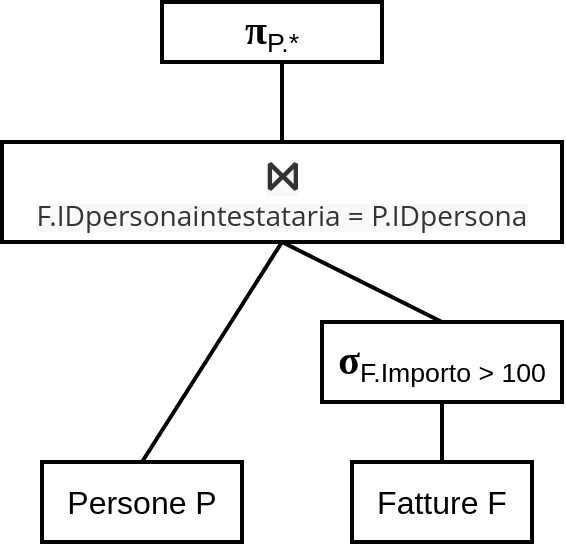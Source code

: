 <mxfile version="14.5.0" type="google"><diagram id="D7mRP8fYymLrDs7OzYez" name="Page-1"><mxGraphModel dx="390" dy="471" grid="1" gridSize="10" guides="1" tooltips="1" connect="1" arrows="1" fold="1" page="1" pageScale="1" pageWidth="583" pageHeight="827" math="0" shadow="0"><root><mxCell id="0"/><mxCell id="1" parent="0"/><mxCell id="B4bVxPWnJBj3drUQQfhz-1" value="&lt;font&gt;&lt;font face=&quot;Times New Roman&quot; style=&quot;font-size: 20px&quot;&gt;&lt;b&gt;π&lt;/b&gt;&lt;/font&gt;&lt;span style=&quot;font-size: 16px&quot;&gt;&lt;sub&gt;P.*&lt;/sub&gt;&lt;/span&gt;&lt;/font&gt;" style="text;html=1;fillColor=none;align=center;verticalAlign=middle;whiteSpace=wrap;rounded=0;strokeColor=#000000;strokeWidth=2;" vertex="1" parent="1"><mxGeometry x="240" y="50" width="110" height="30" as="geometry"/></mxCell><mxCell id="B4bVxPWnJBj3drUQQfhz-2" value="" style="endArrow=none;html=1;strokeWidth=2;exitX=0.5;exitY=0;exitDx=0;exitDy=0;" edge="1" parent="1" source="B4bVxPWnJBj3drUQQfhz-5"><mxGeometry width="50" height="50" relative="1" as="geometry"><mxPoint x="300" y="110" as="sourcePoint"/><mxPoint x="300" y="80" as="targetPoint"/></mxGeometry></mxCell><mxCell id="B4bVxPWnJBj3drUQQfhz-3" value="&lt;font style=&quot;font-size: 16px&quot;&gt;Persone P&lt;/font&gt;" style="text;html=1;fillColor=none;align=center;verticalAlign=middle;whiteSpace=wrap;rounded=0;strokeColor=#000000;strokeWidth=2;" vertex="1" parent="1"><mxGeometry x="180" y="280" width="100" height="40" as="geometry"/></mxCell><mxCell id="B4bVxPWnJBj3drUQQfhz-4" value="&lt;font style=&quot;font-size: 16px&quot;&gt;Fatture F&lt;/font&gt;" style="text;html=1;fillColor=none;align=center;verticalAlign=middle;whiteSpace=wrap;rounded=0;strokeColor=#000000;strokeWidth=2;" vertex="1" parent="1"><mxGeometry x="335" y="280" width="90" height="40" as="geometry"/></mxCell><mxCell id="B4bVxPWnJBj3drUQQfhz-5" value="&lt;span style=&quot;text-align: left ; background-color: rgb(249 , 249 , 249)&quot;&gt;&lt;font color=&quot;#333333&quot; face=&quot;Times New Roman&quot; size=&quot;1&quot;&gt;&lt;b style=&quot;font-size: 20px&quot;&gt;⨝&lt;/b&gt;&lt;/font&gt;&lt;br&gt;&lt;font color=&quot;#333333&quot; face=&quot;Open Sans, Helvetica Neue, Helvetica, Arial, sans-serif&quot;&gt;&lt;span style=&quot;font-size: 14px&quot;&gt;F.IDpersonaintestataria = P.IDpersona&lt;/span&gt;&lt;/font&gt;&lt;br&gt;&lt;/span&gt;" style="text;html=1;fillColor=none;align=center;verticalAlign=middle;whiteSpace=wrap;rounded=0;strokeColor=#000000;strokeWidth=2;" vertex="1" parent="1"><mxGeometry x="160" y="120" width="280" height="50" as="geometry"/></mxCell><mxCell id="B4bVxPWnJBj3drUQQfhz-6" value="&lt;font&gt;&lt;b&gt;&lt;font style=&quot;font-size: 20px&quot; face=&quot;Times New Roman&quot;&gt;σ&lt;/font&gt;&lt;/b&gt;&lt;span style=&quot;font-size: 16px&quot;&gt;&lt;sub&gt;F.Importo &amp;gt; 100&lt;/sub&gt;&lt;/span&gt;&lt;/font&gt;" style="text;html=1;fillColor=none;align=center;verticalAlign=middle;whiteSpace=wrap;rounded=0;strokeColor=#000000;strokeWidth=2;" vertex="1" parent="1"><mxGeometry x="320" y="210" width="120" height="40" as="geometry"/></mxCell><mxCell id="B4bVxPWnJBj3drUQQfhz-8" value="" style="endArrow=none;html=1;strokeWidth=2;exitX=0.5;exitY=0;exitDx=0;exitDy=0;" edge="1" parent="1" source="B4bVxPWnJBj3drUQQfhz-3"><mxGeometry width="50" height="50" relative="1" as="geometry"><mxPoint x="310" y="130" as="sourcePoint"/><mxPoint x="300" y="170" as="targetPoint"/></mxGeometry></mxCell><mxCell id="B4bVxPWnJBj3drUQQfhz-9" value="" style="endArrow=none;html=1;strokeWidth=2;exitX=0.5;exitY=0;exitDx=0;exitDy=0;" edge="1" parent="1" source="B4bVxPWnJBj3drUQQfhz-4" target="B4bVxPWnJBj3drUQQfhz-6"><mxGeometry width="50" height="50" relative="1" as="geometry"><mxPoint x="320" y="140" as="sourcePoint"/><mxPoint x="320" y="100" as="targetPoint"/></mxGeometry></mxCell><mxCell id="B4bVxPWnJBj3drUQQfhz-10" value="" style="endArrow=none;html=1;strokeWidth=2;exitX=0.5;exitY=0;exitDx=0;exitDy=0;entryX=0.5;entryY=1;entryDx=0;entryDy=0;" edge="1" parent="1" source="B4bVxPWnJBj3drUQQfhz-6" target="B4bVxPWnJBj3drUQQfhz-5"><mxGeometry width="50" height="50" relative="1" as="geometry"><mxPoint x="330" y="150" as="sourcePoint"/><mxPoint x="330" y="110" as="targetPoint"/></mxGeometry></mxCell></root></mxGraphModel></diagram></mxfile>